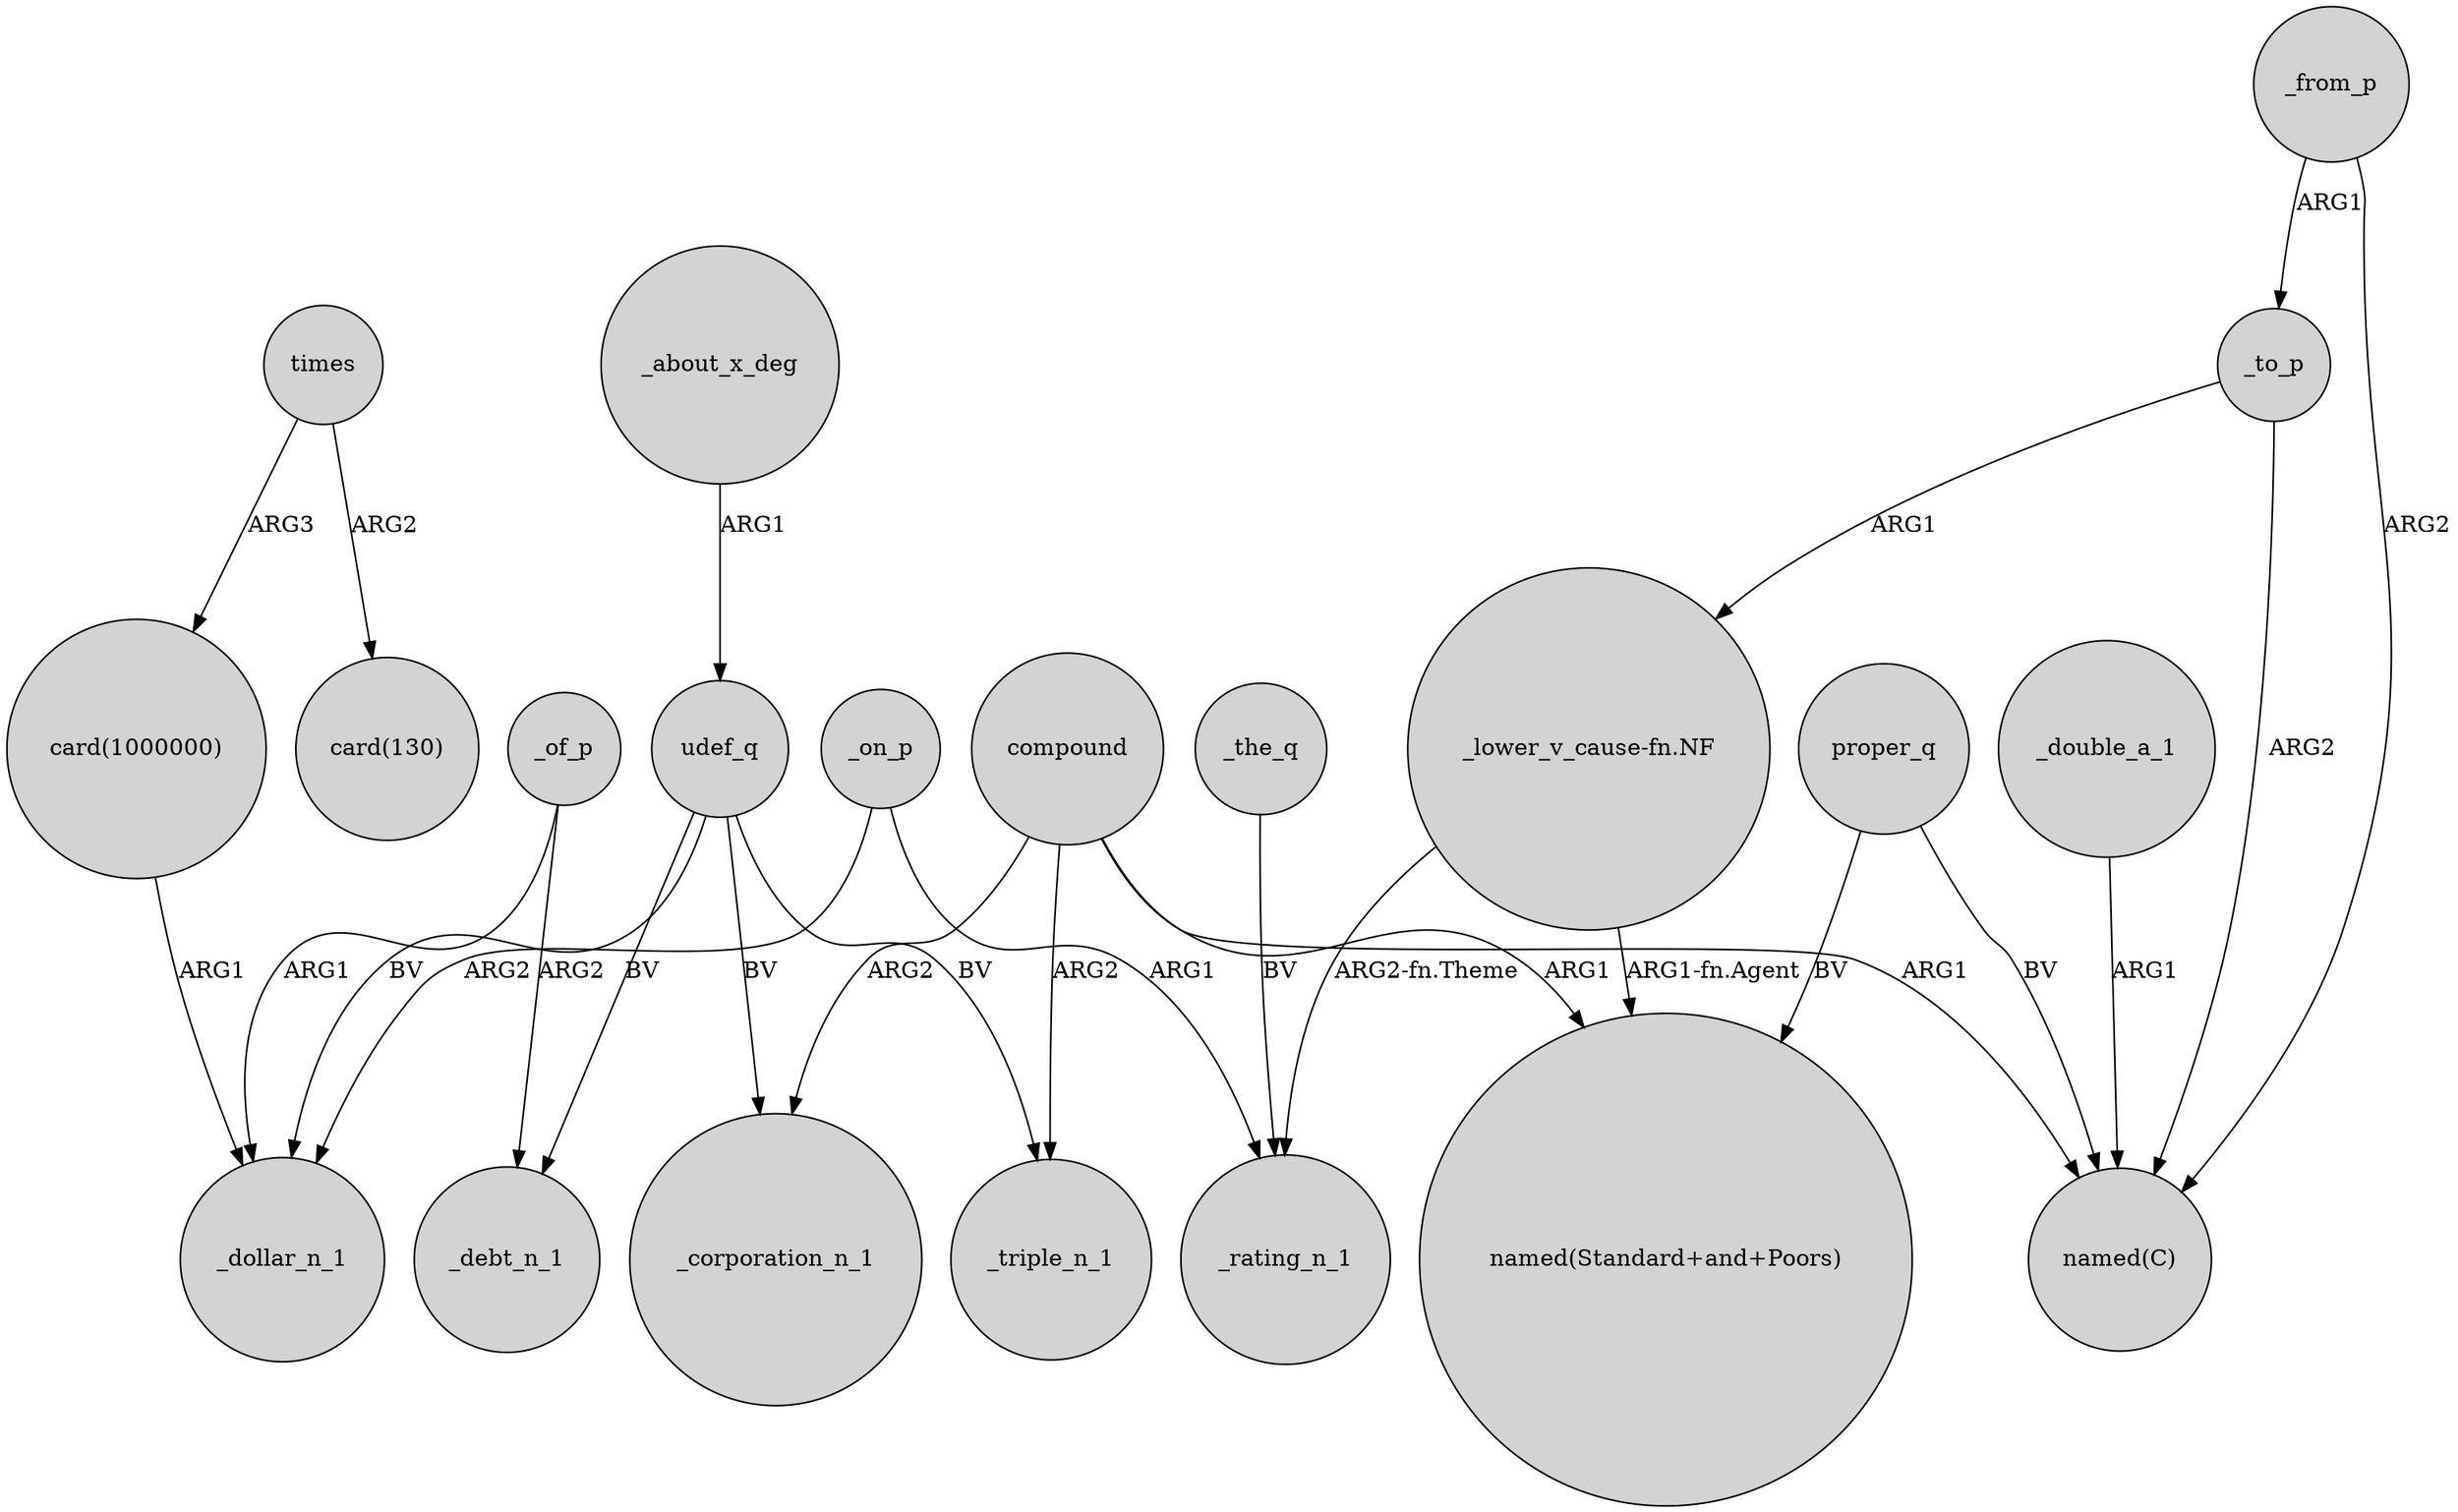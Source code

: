 digraph {
	node [shape=circle style=filled]
	"card(1000000)" -> _dollar_n_1 [label=ARG1]
	compound -> _triple_n_1 [label=ARG2]
	udef_q -> _debt_n_1 [label=BV]
	_on_p -> _rating_n_1 [label=ARG1]
	_of_p -> _dollar_n_1 [label=ARG1]
	udef_q -> _triple_n_1 [label=BV]
	compound -> _corporation_n_1 [label=ARG2]
	_to_p -> "named(C)" [label=ARG2]
	compound -> "named(Standard+and+Poors)" [label=ARG1]
	_about_x_deg -> udef_q [label=ARG1]
	_from_p -> _to_p [label=ARG1]
	_to_p -> "_lower_v_cause-fn.NF" [label=ARG1]
	udef_q -> _corporation_n_1 [label=BV]
	"_lower_v_cause-fn.NF" -> _rating_n_1 [label="ARG2-fn.Theme"]
	"_lower_v_cause-fn.NF" -> "named(Standard+and+Poors)" [label="ARG1-fn.Agent"]
	times -> "card(1000000)" [label=ARG3]
	_of_p -> _debt_n_1 [label=ARG2]
	_the_q -> _rating_n_1 [label=BV]
	compound -> "named(C)" [label=ARG1]
	proper_q -> "named(C)" [label=BV]
	_from_p -> "named(C)" [label=ARG2]
	_on_p -> _dollar_n_1 [label=ARG2]
	proper_q -> "named(Standard+and+Poors)" [label=BV]
	_double_a_1 -> "named(C)" [label=ARG1]
	times -> "card(130)" [label=ARG2]
	udef_q -> _dollar_n_1 [label=BV]
}
